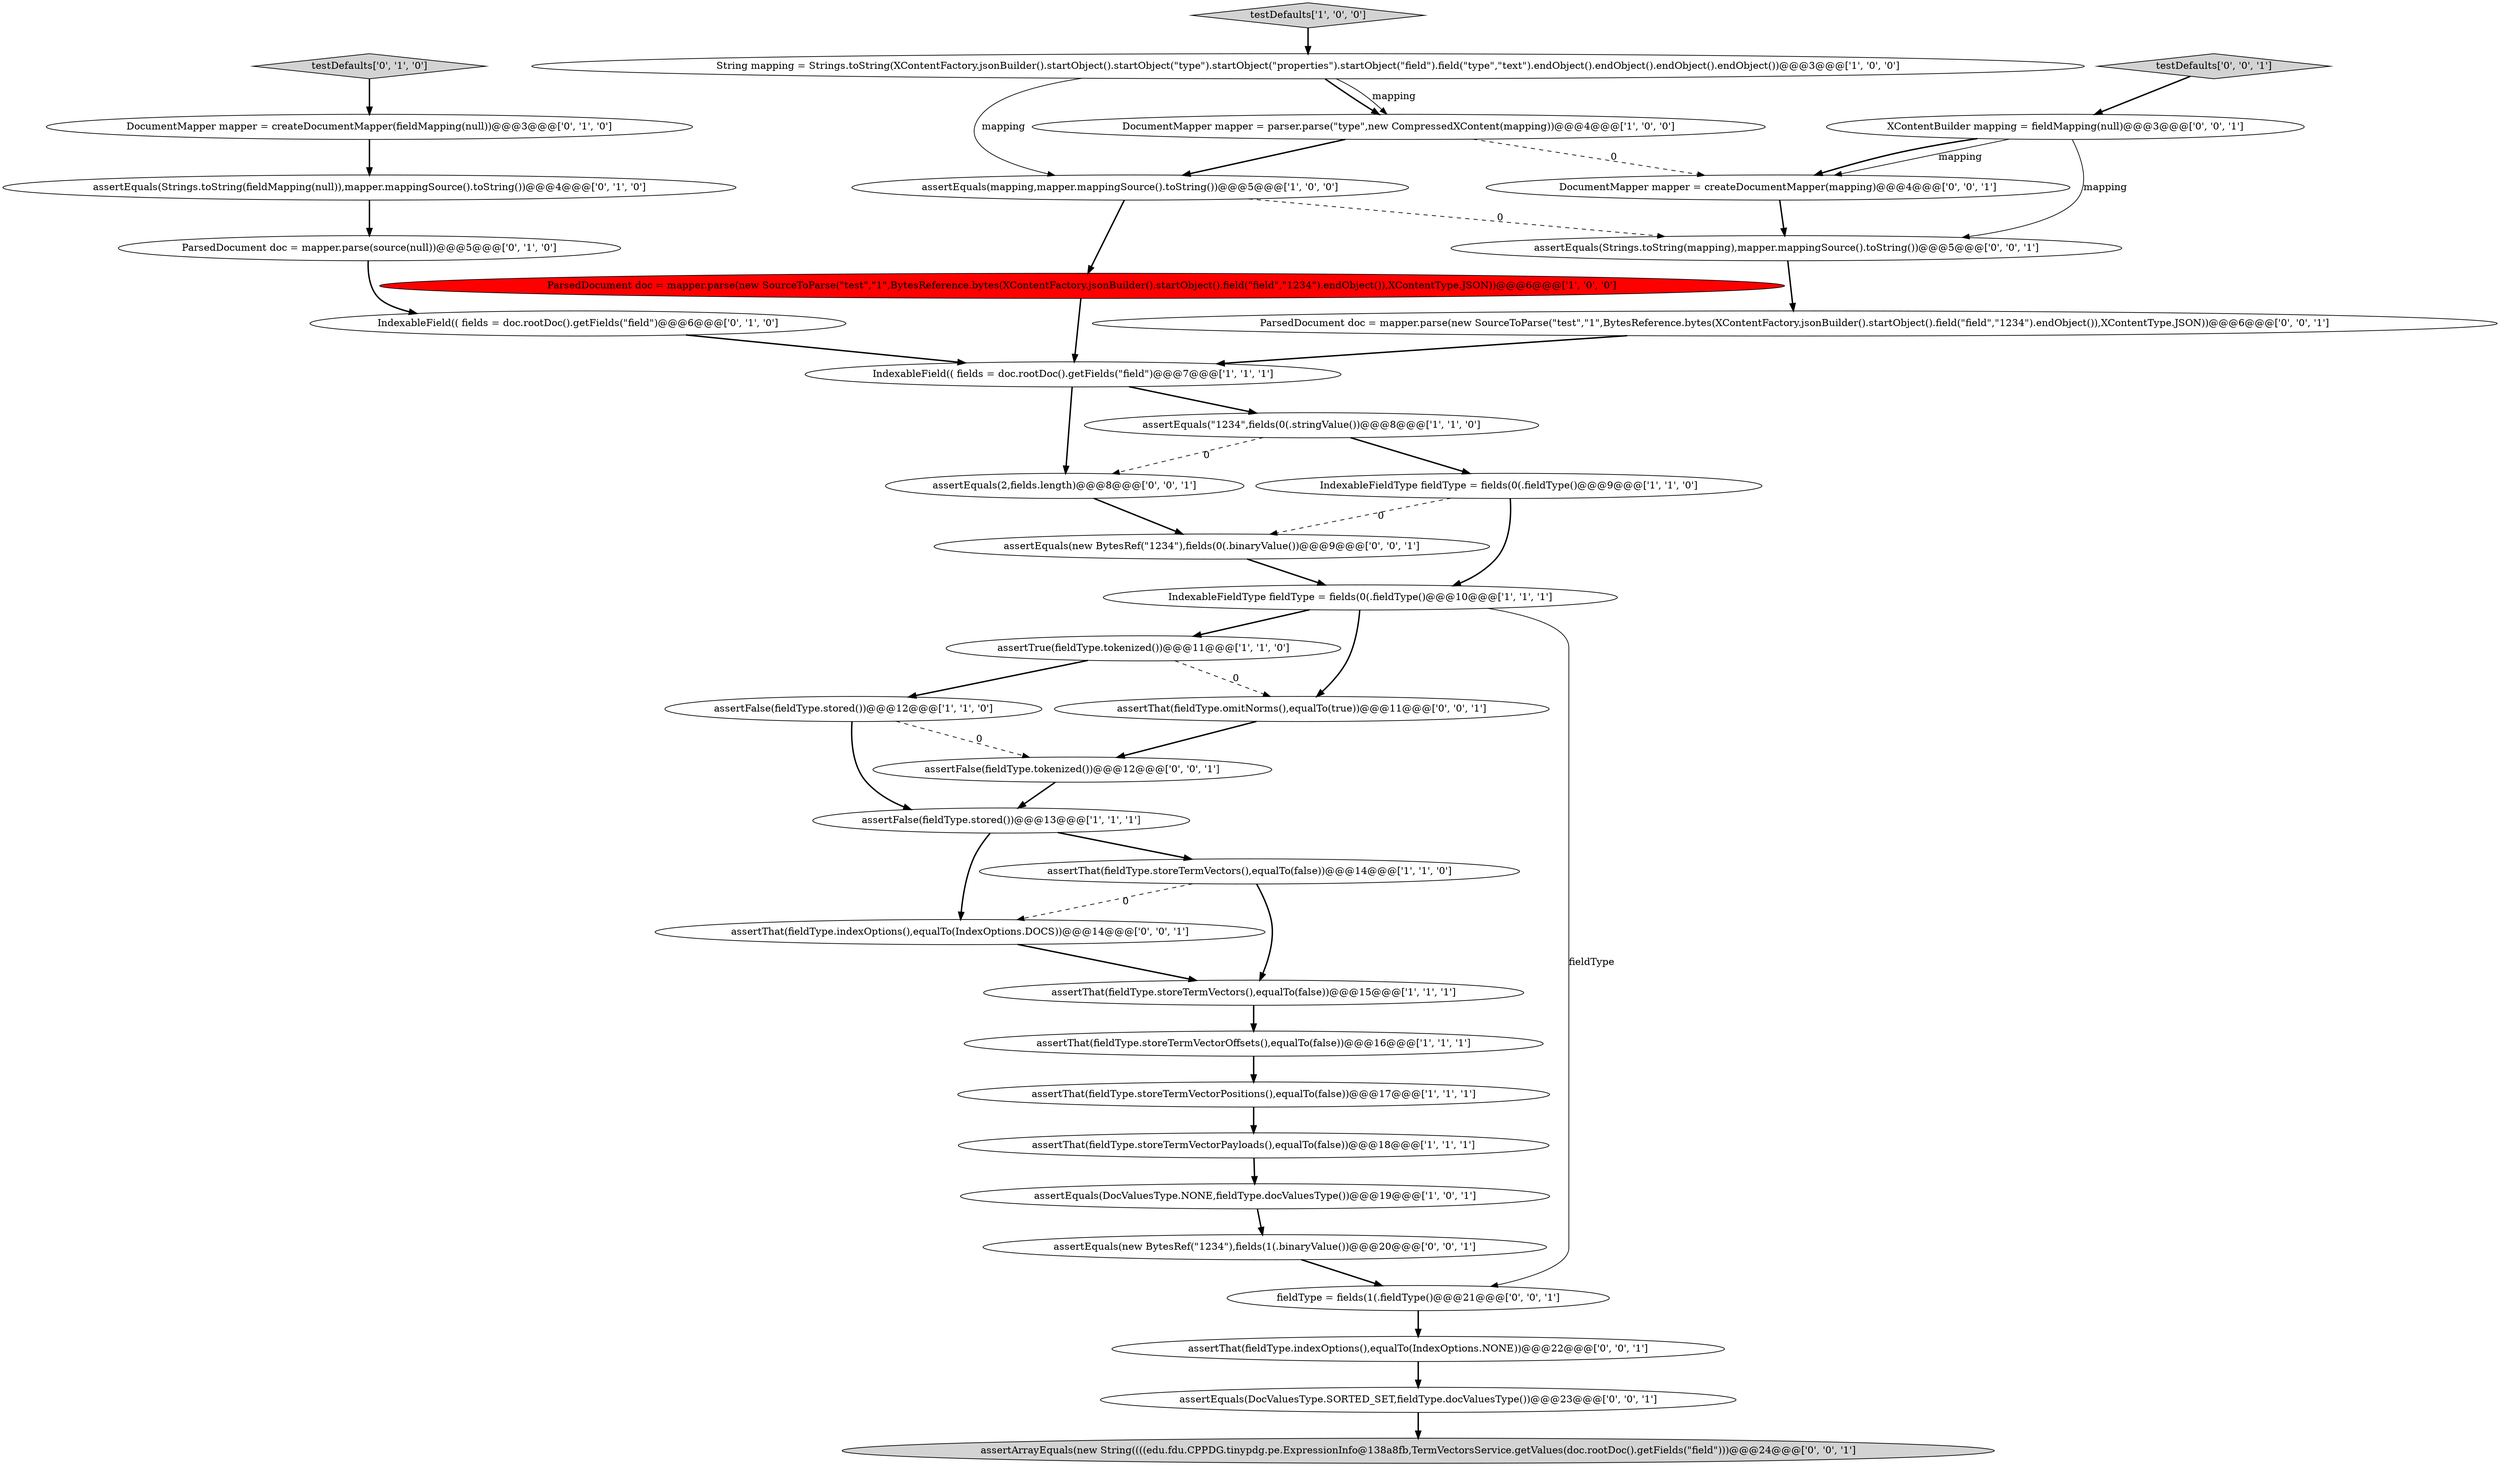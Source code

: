 digraph {
21 [style = filled, label = "IndexableField(( fields = doc.rootDoc().getFields(\"field\")@@@6@@@['0', '1', '0']", fillcolor = white, shape = ellipse image = "AAA0AAABBB2BBB"];
0 [style = filled, label = "DocumentMapper mapper = parser.parse(\"type\",new CompressedXContent(mapping))@@@4@@@['1', '0', '0']", fillcolor = white, shape = ellipse image = "AAA0AAABBB1BBB"];
5 [style = filled, label = "assertEquals(DocValuesType.NONE,fieldType.docValuesType())@@@19@@@['1', '0', '1']", fillcolor = white, shape = ellipse image = "AAA0AAABBB1BBB"];
13 [style = filled, label = "assertThat(fieldType.storeTermVectorPayloads(),equalTo(false))@@@18@@@['1', '1', '1']", fillcolor = white, shape = ellipse image = "AAA0AAABBB1BBB"];
12 [style = filled, label = "assertEquals(mapping,mapper.mappingSource().toString())@@@5@@@['1', '0', '0']", fillcolor = white, shape = ellipse image = "AAA0AAABBB1BBB"];
25 [style = filled, label = "DocumentMapper mapper = createDocumentMapper(mapping)@@@4@@@['0', '0', '1']", fillcolor = white, shape = ellipse image = "AAA0AAABBB3BBB"];
29 [style = filled, label = "assertEquals(new BytesRef(\"1234\"),fields(0(.binaryValue())@@@9@@@['0', '0', '1']", fillcolor = white, shape = ellipse image = "AAA0AAABBB3BBB"];
30 [style = filled, label = "ParsedDocument doc = mapper.parse(new SourceToParse(\"test\",\"1\",BytesReference.bytes(XContentFactory.jsonBuilder().startObject().field(\"field\",\"1234\").endObject()),XContentType.JSON))@@@6@@@['0', '0', '1']", fillcolor = white, shape = ellipse image = "AAA0AAABBB3BBB"];
23 [style = filled, label = "testDefaults['0', '0', '1']", fillcolor = lightgray, shape = diamond image = "AAA0AAABBB3BBB"];
33 [style = filled, label = "assertEquals(2,fields.length)@@@8@@@['0', '0', '1']", fillcolor = white, shape = ellipse image = "AAA0AAABBB3BBB"];
15 [style = filled, label = "assertFalse(fieldType.stored())@@@13@@@['1', '1', '1']", fillcolor = white, shape = ellipse image = "AAA0AAABBB1BBB"];
20 [style = filled, label = "DocumentMapper mapper = createDocumentMapper(fieldMapping(null))@@@3@@@['0', '1', '0']", fillcolor = white, shape = ellipse image = "AAA0AAABBB2BBB"];
32 [style = filled, label = "XContentBuilder mapping = fieldMapping(null)@@@3@@@['0', '0', '1']", fillcolor = white, shape = ellipse image = "AAA0AAABBB3BBB"];
36 [style = filled, label = "assertThat(fieldType.omitNorms(),equalTo(true))@@@11@@@['0', '0', '1']", fillcolor = white, shape = ellipse image = "AAA0AAABBB3BBB"];
24 [style = filled, label = "assertEquals(new BytesRef(\"1234\"),fields(1(.binaryValue())@@@20@@@['0', '0', '1']", fillcolor = white, shape = ellipse image = "AAA0AAABBB3BBB"];
2 [style = filled, label = "assertThat(fieldType.storeTermVectors(),equalTo(false))@@@15@@@['1', '1', '1']", fillcolor = white, shape = ellipse image = "AAA0AAABBB1BBB"];
31 [style = filled, label = "assertThat(fieldType.indexOptions(),equalTo(IndexOptions.NONE))@@@22@@@['0', '0', '1']", fillcolor = white, shape = ellipse image = "AAA0AAABBB3BBB"];
1 [style = filled, label = "assertFalse(fieldType.stored())@@@12@@@['1', '1', '0']", fillcolor = white, shape = ellipse image = "AAA0AAABBB1BBB"];
7 [style = filled, label = "IndexableFieldType fieldType = fields(0(.fieldType()@@@10@@@['1', '1', '1']", fillcolor = white, shape = ellipse image = "AAA0AAABBB1BBB"];
34 [style = filled, label = "assertEquals(Strings.toString(mapping),mapper.mappingSource().toString())@@@5@@@['0', '0', '1']", fillcolor = white, shape = ellipse image = "AAA0AAABBB3BBB"];
11 [style = filled, label = "assertTrue(fieldType.tokenized())@@@11@@@['1', '1', '0']", fillcolor = white, shape = ellipse image = "AAA0AAABBB1BBB"];
14 [style = filled, label = "assertThat(fieldType.storeTermVectorPositions(),equalTo(false))@@@17@@@['1', '1', '1']", fillcolor = white, shape = ellipse image = "AAA0AAABBB1BBB"];
9 [style = filled, label = "IndexableField(( fields = doc.rootDoc().getFields(\"field\")@@@7@@@['1', '1', '1']", fillcolor = white, shape = ellipse image = "AAA0AAABBB1BBB"];
18 [style = filled, label = "testDefaults['0', '1', '0']", fillcolor = lightgray, shape = diamond image = "AAA0AAABBB2BBB"];
8 [style = filled, label = "assertThat(fieldType.storeTermVectors(),equalTo(false))@@@14@@@['1', '1', '0']", fillcolor = white, shape = ellipse image = "AAA0AAABBB1BBB"];
6 [style = filled, label = "testDefaults['1', '0', '0']", fillcolor = lightgray, shape = diamond image = "AAA0AAABBB1BBB"];
16 [style = filled, label = "ParsedDocument doc = mapper.parse(new SourceToParse(\"test\",\"1\",BytesReference.bytes(XContentFactory.jsonBuilder().startObject().field(\"field\",\"1234\").endObject()),XContentType.JSON))@@@6@@@['1', '0', '0']", fillcolor = red, shape = ellipse image = "AAA1AAABBB1BBB"];
19 [style = filled, label = "ParsedDocument doc = mapper.parse(source(null))@@@5@@@['0', '1', '0']", fillcolor = white, shape = ellipse image = "AAA0AAABBB2BBB"];
26 [style = filled, label = "assertThat(fieldType.indexOptions(),equalTo(IndexOptions.DOCS))@@@14@@@['0', '0', '1']", fillcolor = white, shape = ellipse image = "AAA0AAABBB3BBB"];
27 [style = filled, label = "assertArrayEquals(new String((((edu.fdu.CPPDG.tinypdg.pe.ExpressionInfo@138a8fb,TermVectorsService.getValues(doc.rootDoc().getFields(\"field\")))@@@24@@@['0', '0', '1']", fillcolor = lightgray, shape = ellipse image = "AAA0AAABBB3BBB"];
10 [style = filled, label = "assertEquals(\"1234\",fields(0(.stringValue())@@@8@@@['1', '1', '0']", fillcolor = white, shape = ellipse image = "AAA0AAABBB1BBB"];
17 [style = filled, label = "assertThat(fieldType.storeTermVectorOffsets(),equalTo(false))@@@16@@@['1', '1', '1']", fillcolor = white, shape = ellipse image = "AAA0AAABBB1BBB"];
28 [style = filled, label = "assertFalse(fieldType.tokenized())@@@12@@@['0', '0', '1']", fillcolor = white, shape = ellipse image = "AAA0AAABBB3BBB"];
4 [style = filled, label = "IndexableFieldType fieldType = fields(0(.fieldType()@@@9@@@['1', '1', '0']", fillcolor = white, shape = ellipse image = "AAA0AAABBB1BBB"];
37 [style = filled, label = "fieldType = fields(1(.fieldType()@@@21@@@['0', '0', '1']", fillcolor = white, shape = ellipse image = "AAA0AAABBB3BBB"];
22 [style = filled, label = "assertEquals(Strings.toString(fieldMapping(null)),mapper.mappingSource().toString())@@@4@@@['0', '1', '0']", fillcolor = white, shape = ellipse image = "AAA0AAABBB2BBB"];
35 [style = filled, label = "assertEquals(DocValuesType.SORTED_SET,fieldType.docValuesType())@@@23@@@['0', '0', '1']", fillcolor = white, shape = ellipse image = "AAA0AAABBB3BBB"];
3 [style = filled, label = "String mapping = Strings.toString(XContentFactory.jsonBuilder().startObject().startObject(\"type\").startObject(\"properties\").startObject(\"field\").field(\"type\",\"text\").endObject().endObject().endObject().endObject())@@@3@@@['1', '0', '0']", fillcolor = white, shape = ellipse image = "AAA0AAABBB1BBB"];
2->17 [style = bold, label=""];
6->3 [style = bold, label=""];
35->27 [style = bold, label=""];
7->11 [style = bold, label=""];
28->15 [style = bold, label=""];
32->25 [style = solid, label="mapping"];
25->34 [style = bold, label=""];
22->19 [style = bold, label=""];
11->1 [style = bold, label=""];
9->33 [style = bold, label=""];
1->15 [style = bold, label=""];
0->12 [style = bold, label=""];
36->28 [style = bold, label=""];
23->32 [style = bold, label=""];
10->33 [style = dashed, label="0"];
30->9 [style = bold, label=""];
12->16 [style = bold, label=""];
9->10 [style = bold, label=""];
1->28 [style = dashed, label="0"];
11->36 [style = dashed, label="0"];
34->30 [style = bold, label=""];
4->7 [style = bold, label=""];
3->0 [style = bold, label=""];
20->22 [style = bold, label=""];
15->26 [style = bold, label=""];
33->29 [style = bold, label=""];
7->37 [style = solid, label="fieldType"];
18->20 [style = bold, label=""];
26->2 [style = bold, label=""];
21->9 [style = bold, label=""];
31->35 [style = bold, label=""];
0->25 [style = dashed, label="0"];
8->2 [style = bold, label=""];
37->31 [style = bold, label=""];
3->12 [style = solid, label="mapping"];
17->14 [style = bold, label=""];
5->24 [style = bold, label=""];
32->25 [style = bold, label=""];
24->37 [style = bold, label=""];
13->5 [style = bold, label=""];
10->4 [style = bold, label=""];
3->0 [style = solid, label="mapping"];
29->7 [style = bold, label=""];
14->13 [style = bold, label=""];
4->29 [style = dashed, label="0"];
32->34 [style = solid, label="mapping"];
12->34 [style = dashed, label="0"];
15->8 [style = bold, label=""];
16->9 [style = bold, label=""];
7->36 [style = bold, label=""];
8->26 [style = dashed, label="0"];
19->21 [style = bold, label=""];
}
